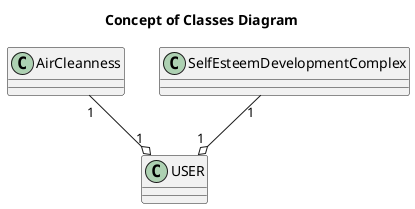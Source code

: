 @startuml

title Concept of Classes Diagram 

Class AirCleanness
Class SelfEsteemDevelopmentComplex
Class USER

SelfEsteemDevelopmentComplex"1" --o "1"USER
AirCleanness"1" --o "1"USER

@enduml

